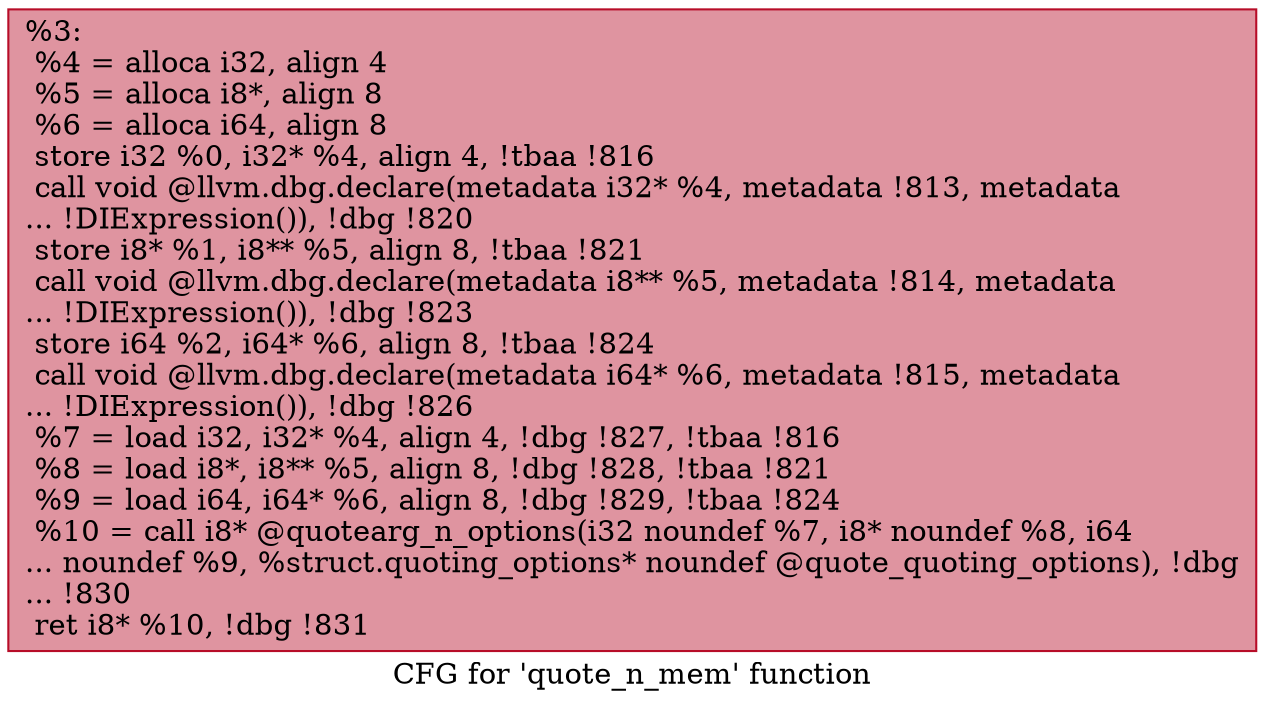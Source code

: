 digraph "CFG for 'quote_n_mem' function" {
	label="CFG for 'quote_n_mem' function";

	Node0x247ba30 [shape=record,color="#b70d28ff", style=filled, fillcolor="#b70d2870",label="{%3:\l  %4 = alloca i32, align 4\l  %5 = alloca i8*, align 8\l  %6 = alloca i64, align 8\l  store i32 %0, i32* %4, align 4, !tbaa !816\l  call void @llvm.dbg.declare(metadata i32* %4, metadata !813, metadata\l... !DIExpression()), !dbg !820\l  store i8* %1, i8** %5, align 8, !tbaa !821\l  call void @llvm.dbg.declare(metadata i8** %5, metadata !814, metadata\l... !DIExpression()), !dbg !823\l  store i64 %2, i64* %6, align 8, !tbaa !824\l  call void @llvm.dbg.declare(metadata i64* %6, metadata !815, metadata\l... !DIExpression()), !dbg !826\l  %7 = load i32, i32* %4, align 4, !dbg !827, !tbaa !816\l  %8 = load i8*, i8** %5, align 8, !dbg !828, !tbaa !821\l  %9 = load i64, i64* %6, align 8, !dbg !829, !tbaa !824\l  %10 = call i8* @quotearg_n_options(i32 noundef %7, i8* noundef %8, i64\l... noundef %9, %struct.quoting_options* noundef @quote_quoting_options), !dbg\l... !830\l  ret i8* %10, !dbg !831\l}"];
}
